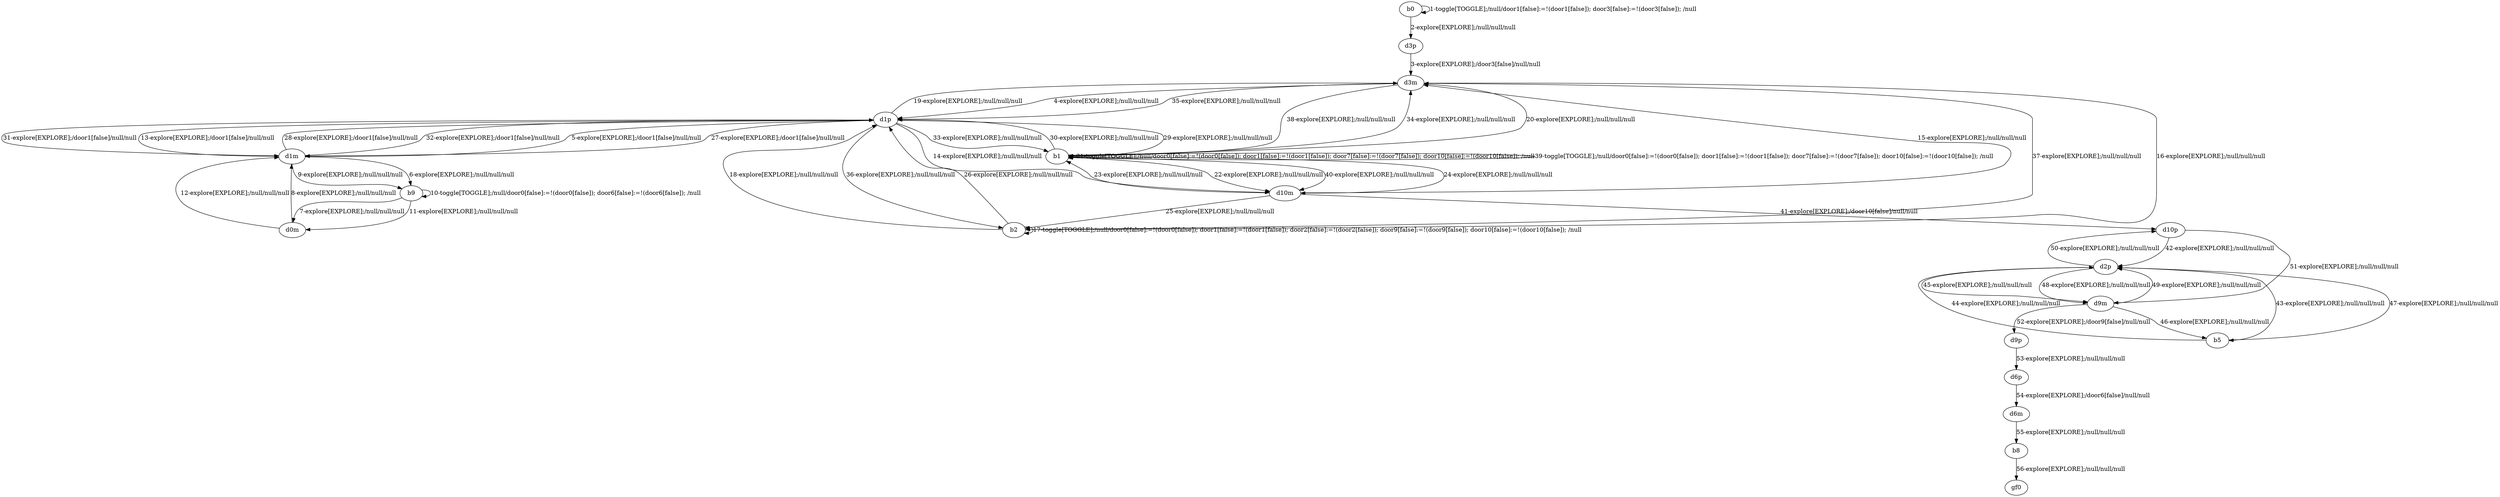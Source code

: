 digraph g {
"b0" -> "b0" [label = "1-toggle[TOGGLE];/null/door1[false]:=!(door1[false]); door3[false]:=!(door3[false]); /null"];
"b0" -> "d3p" [label = "2-explore[EXPLORE];/null/null/null"];
"d3p" -> "d3m" [label = "3-explore[EXPLORE];/door3[false]/null/null"];
"d3m" -> "d1p" [label = "4-explore[EXPLORE];/null/null/null"];
"d1p" -> "d1m" [label = "5-explore[EXPLORE];/door1[false]/null/null"];
"d1m" -> "b9" [label = "6-explore[EXPLORE];/null/null/null"];
"b9" -> "d0m" [label = "7-explore[EXPLORE];/null/null/null"];
"d0m" -> "d1m" [label = "8-explore[EXPLORE];/null/null/null"];
"d1m" -> "b9" [label = "9-explore[EXPLORE];/null/null/null"];
"b9" -> "b9" [label = "10-toggle[TOGGLE];/null/door0[false]:=!(door0[false]); door6[false]:=!(door6[false]); /null"];
"b9" -> "d0m" [label = "11-explore[EXPLORE];/null/null/null"];
"d0m" -> "d1m" [label = "12-explore[EXPLORE];/null/null/null"];
"d1m" -> "d1p" [label = "13-explore[EXPLORE];/door1[false]/null/null"];
"d1p" -> "d10m" [label = "14-explore[EXPLORE];/null/null/null"];
"d10m" -> "d3m" [label = "15-explore[EXPLORE];/null/null/null"];
"d3m" -> "b2" [label = "16-explore[EXPLORE];/null/null/null"];
"b2" -> "b2" [label = "17-toggle[TOGGLE];/null/door0[false]:=!(door0[false]); door1[false]:=!(door1[false]); door2[false]:=!(door2[false]); door9[false]:=!(door9[false]); door10[false]:=!(door10[false]); /null"];
"b2" -> "d1p" [label = "18-explore[EXPLORE];/null/null/null"];
"d1p" -> "d3m" [label = "19-explore[EXPLORE];/null/null/null"];
"d3m" -> "b1" [label = "20-explore[EXPLORE];/null/null/null"];
"b1" -> "b1" [label = "21-toggle[TOGGLE];/null/door0[false]:=!(door0[false]); door1[false]:=!(door1[false]); door7[false]:=!(door7[false]); door10[false]:=!(door10[false]); /null"];
"b1" -> "d10m" [label = "22-explore[EXPLORE];/null/null/null"];
"d10m" -> "b1" [label = "23-explore[EXPLORE];/null/null/null"];
"b1" -> "d10m" [label = "24-explore[EXPLORE];/null/null/null"];
"d10m" -> "b2" [label = "25-explore[EXPLORE];/null/null/null"];
"b2" -> "d1p" [label = "26-explore[EXPLORE];/null/null/null"];
"d1p" -> "d1m" [label = "27-explore[EXPLORE];/door1[false]/null/null"];
"d1m" -> "d1p" [label = "28-explore[EXPLORE];/door1[false]/null/null"];
"d1p" -> "b1" [label = "29-explore[EXPLORE];/null/null/null"];
"b1" -> "d1p" [label = "30-explore[EXPLORE];/null/null/null"];
"d1p" -> "d1m" [label = "31-explore[EXPLORE];/door1[false]/null/null"];
"d1m" -> "d1p" [label = "32-explore[EXPLORE];/door1[false]/null/null"];
"d1p" -> "b1" [label = "33-explore[EXPLORE];/null/null/null"];
"b1" -> "d3m" [label = "34-explore[EXPLORE];/null/null/null"];
"d3m" -> "d1p" [label = "35-explore[EXPLORE];/null/null/null"];
"d1p" -> "b2" [label = "36-explore[EXPLORE];/null/null/null"];
"b2" -> "d3m" [label = "37-explore[EXPLORE];/null/null/null"];
"d3m" -> "b1" [label = "38-explore[EXPLORE];/null/null/null"];
"b1" -> "b1" [label = "39-toggle[TOGGLE];/null/door0[false]:=!(door0[false]); door1[false]:=!(door1[false]); door7[false]:=!(door7[false]); door10[false]:=!(door10[false]); /null"];
"b1" -> "d10m" [label = "40-explore[EXPLORE];/null/null/null"];
"d10m" -> "d10p" [label = "41-explore[EXPLORE];/door10[false]/null/null"];
"d10p" -> "d2p" [label = "42-explore[EXPLORE];/null/null/null"];
"d2p" -> "b5" [label = "43-explore[EXPLORE];/null/null/null"];
"b5" -> "d2p" [label = "44-explore[EXPLORE];/null/null/null"];
"d2p" -> "d9m" [label = "45-explore[EXPLORE];/null/null/null"];
"d9m" -> "b5" [label = "46-explore[EXPLORE];/null/null/null"];
"b5" -> "d2p" [label = "47-explore[EXPLORE];/null/null/null"];
"d2p" -> "d9m" [label = "48-explore[EXPLORE];/null/null/null"];
"d9m" -> "d2p" [label = "49-explore[EXPLORE];/null/null/null"];
"d2p" -> "d10p" [label = "50-explore[EXPLORE];/null/null/null"];
"d10p" -> "d9m" [label = "51-explore[EXPLORE];/null/null/null"];
"d9m" -> "d9p" [label = "52-explore[EXPLORE];/door9[false]/null/null"];
"d9p" -> "d6p" [label = "53-explore[EXPLORE];/null/null/null"];
"d6p" -> "d6m" [label = "54-explore[EXPLORE];/door6[false]/null/null"];
"d6m" -> "b8" [label = "55-explore[EXPLORE];/null/null/null"];
"b8" -> "gf0" [label = "56-explore[EXPLORE];/null/null/null"];
}
